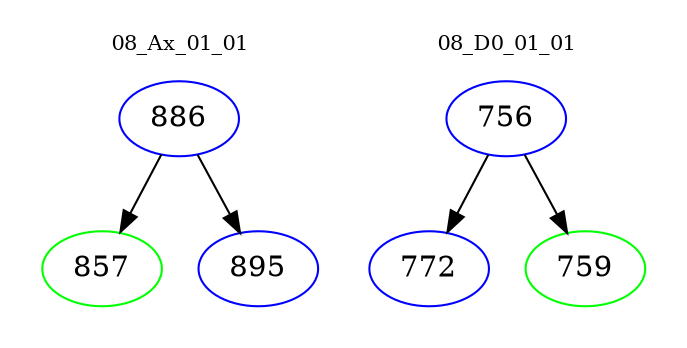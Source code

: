 digraph{
subgraph cluster_0 {
color = white
label = "08_Ax_01_01";
fontsize=10;
T0_886 [label="886", color="blue"]
T0_886 -> T0_857 [color="black"]
T0_857 [label="857", color="green"]
T0_886 -> T0_895 [color="black"]
T0_895 [label="895", color="blue"]
}
subgraph cluster_1 {
color = white
label = "08_D0_01_01";
fontsize=10;
T1_756 [label="756", color="blue"]
T1_756 -> T1_772 [color="black"]
T1_772 [label="772", color="blue"]
T1_756 -> T1_759 [color="black"]
T1_759 [label="759", color="green"]
}
}
